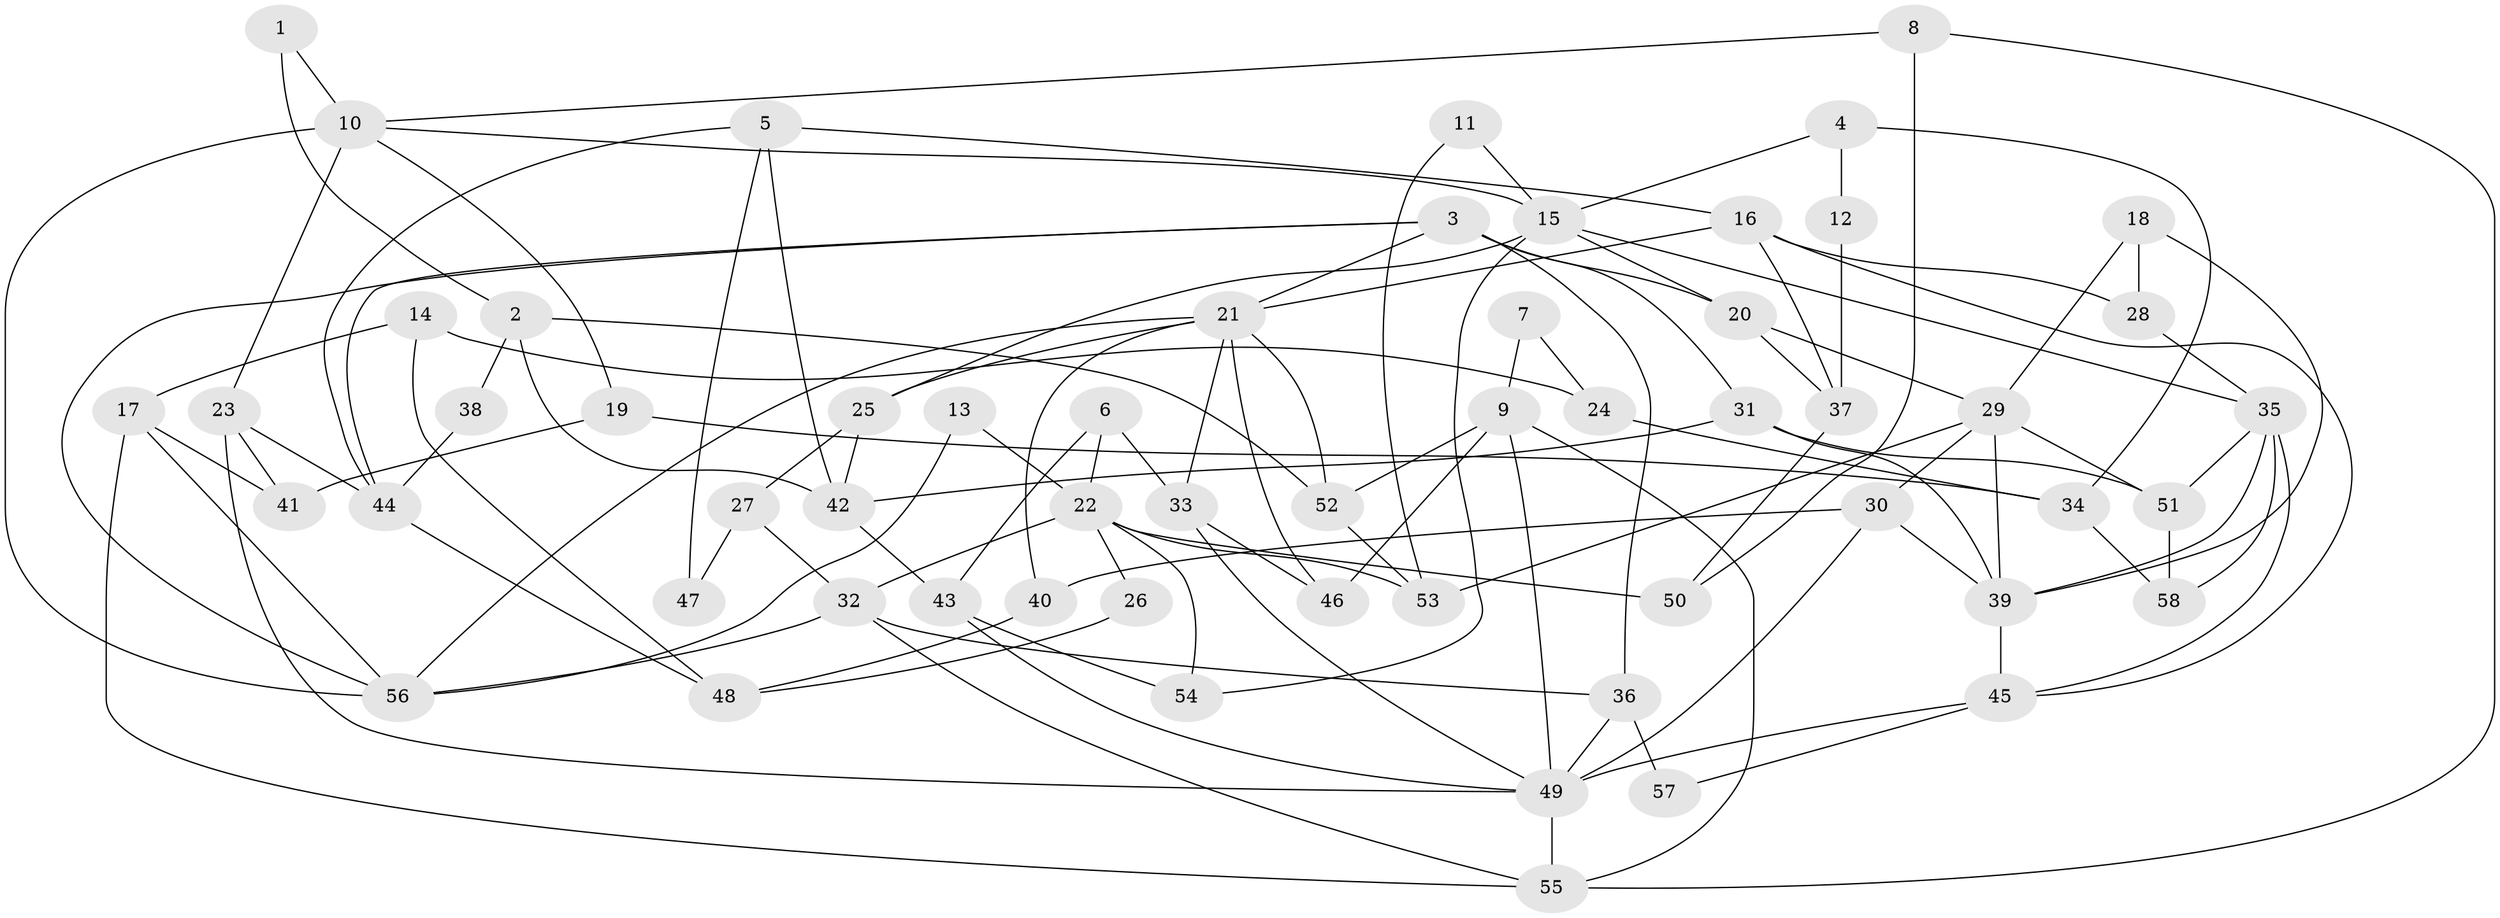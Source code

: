 // Generated by graph-tools (version 1.1) at 2025/52/03/09/25 04:52:00]
// undirected, 58 vertices, 116 edges
graph export_dot {
graph [start="1"]
  node [color=gray90,style=filled];
  1;
  2;
  3;
  4;
  5;
  6;
  7;
  8;
  9;
  10;
  11;
  12;
  13;
  14;
  15;
  16;
  17;
  18;
  19;
  20;
  21;
  22;
  23;
  24;
  25;
  26;
  27;
  28;
  29;
  30;
  31;
  32;
  33;
  34;
  35;
  36;
  37;
  38;
  39;
  40;
  41;
  42;
  43;
  44;
  45;
  46;
  47;
  48;
  49;
  50;
  51;
  52;
  53;
  54;
  55;
  56;
  57;
  58;
  1 -- 2;
  1 -- 10;
  2 -- 52;
  2 -- 42;
  2 -- 38;
  3 -- 21;
  3 -- 56;
  3 -- 20;
  3 -- 31;
  3 -- 36;
  3 -- 44;
  4 -- 15;
  4 -- 34;
  4 -- 12;
  5 -- 16;
  5 -- 44;
  5 -- 42;
  5 -- 47;
  6 -- 22;
  6 -- 33;
  6 -- 43;
  7 -- 9;
  7 -- 24;
  8 -- 10;
  8 -- 50;
  8 -- 55;
  9 -- 49;
  9 -- 55;
  9 -- 46;
  9 -- 52;
  10 -- 56;
  10 -- 15;
  10 -- 19;
  10 -- 23;
  11 -- 15;
  11 -- 53;
  12 -- 37;
  13 -- 22;
  13 -- 56;
  14 -- 48;
  14 -- 17;
  14 -- 24;
  15 -- 25;
  15 -- 35;
  15 -- 20;
  15 -- 54;
  16 -- 45;
  16 -- 21;
  16 -- 28;
  16 -- 37;
  17 -- 55;
  17 -- 56;
  17 -- 41;
  18 -- 29;
  18 -- 39;
  18 -- 28;
  19 -- 41;
  19 -- 34;
  20 -- 29;
  20 -- 37;
  21 -- 33;
  21 -- 52;
  21 -- 25;
  21 -- 40;
  21 -- 46;
  21 -- 56;
  22 -- 54;
  22 -- 32;
  22 -- 26;
  22 -- 50;
  22 -- 53;
  23 -- 49;
  23 -- 41;
  23 -- 44;
  24 -- 34;
  25 -- 42;
  25 -- 27;
  26 -- 48;
  27 -- 32;
  27 -- 47;
  28 -- 35;
  29 -- 39;
  29 -- 30;
  29 -- 51;
  29 -- 53;
  30 -- 39;
  30 -- 40;
  30 -- 49;
  31 -- 51;
  31 -- 39;
  31 -- 42;
  32 -- 55;
  32 -- 36;
  32 -- 56;
  33 -- 46;
  33 -- 49;
  34 -- 58;
  35 -- 39;
  35 -- 45;
  35 -- 51;
  35 -- 58;
  36 -- 49;
  36 -- 57;
  37 -- 50;
  38 -- 44;
  39 -- 45;
  40 -- 48;
  42 -- 43;
  43 -- 49;
  43 -- 54;
  44 -- 48;
  45 -- 49;
  45 -- 57;
  49 -- 55;
  51 -- 58;
  52 -- 53;
}
